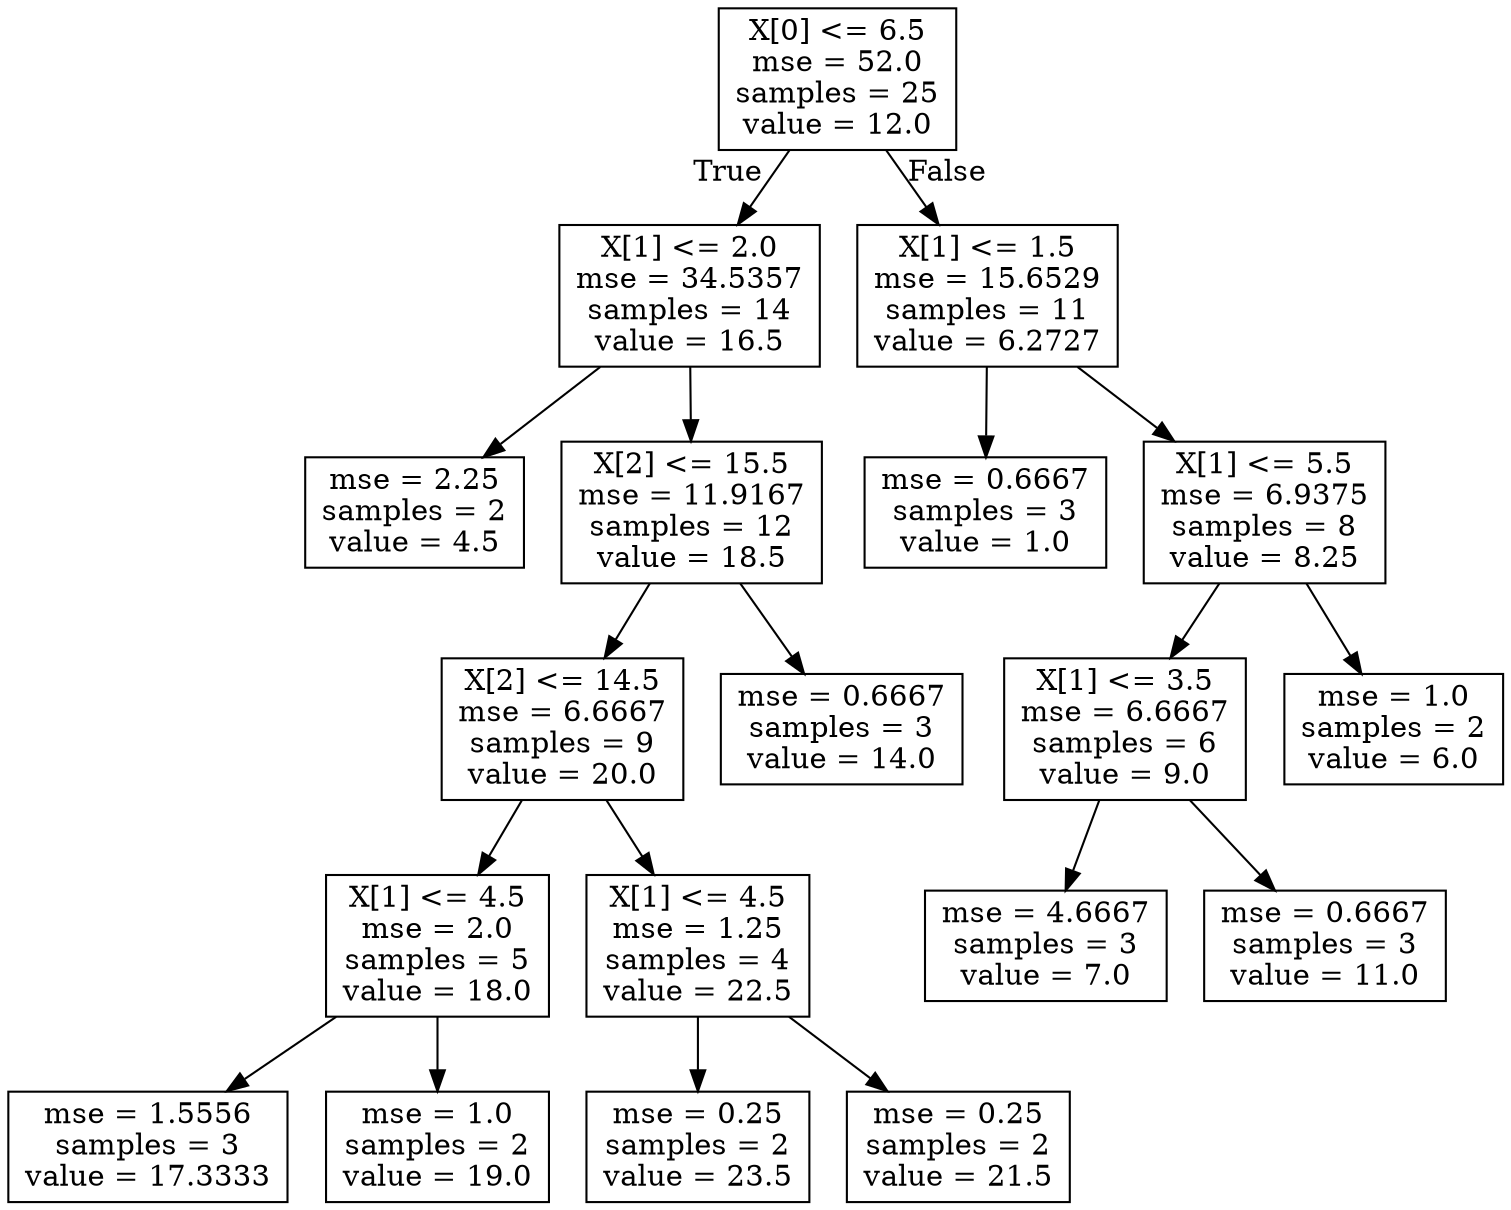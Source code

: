 digraph Tree {
node [shape=box] ;
0 [label="X[0] <= 6.5\nmse = 52.0\nsamples = 25\nvalue = 12.0"] ;
1 [label="X[1] <= 2.0\nmse = 34.5357\nsamples = 14\nvalue = 16.5"] ;
0 -> 1 [labeldistance=2.5, labelangle=45, headlabel="True"] ;
2 [label="mse = 2.25\nsamples = 2\nvalue = 4.5"] ;
1 -> 2 ;
3 [label="X[2] <= 15.5\nmse = 11.9167\nsamples = 12\nvalue = 18.5"] ;
1 -> 3 ;
4 [label="X[2] <= 14.5\nmse = 6.6667\nsamples = 9\nvalue = 20.0"] ;
3 -> 4 ;
5 [label="X[1] <= 4.5\nmse = 2.0\nsamples = 5\nvalue = 18.0"] ;
4 -> 5 ;
6 [label="mse = 1.5556\nsamples = 3\nvalue = 17.3333"] ;
5 -> 6 ;
7 [label="mse = 1.0\nsamples = 2\nvalue = 19.0"] ;
5 -> 7 ;
8 [label="X[1] <= 4.5\nmse = 1.25\nsamples = 4\nvalue = 22.5"] ;
4 -> 8 ;
9 [label="mse = 0.25\nsamples = 2\nvalue = 23.5"] ;
8 -> 9 ;
10 [label="mse = 0.25\nsamples = 2\nvalue = 21.5"] ;
8 -> 10 ;
11 [label="mse = 0.6667\nsamples = 3\nvalue = 14.0"] ;
3 -> 11 ;
12 [label="X[1] <= 1.5\nmse = 15.6529\nsamples = 11\nvalue = 6.2727"] ;
0 -> 12 [labeldistance=2.5, labelangle=-45, headlabel="False"] ;
13 [label="mse = 0.6667\nsamples = 3\nvalue = 1.0"] ;
12 -> 13 ;
14 [label="X[1] <= 5.5\nmse = 6.9375\nsamples = 8\nvalue = 8.25"] ;
12 -> 14 ;
15 [label="X[1] <= 3.5\nmse = 6.6667\nsamples = 6\nvalue = 9.0"] ;
14 -> 15 ;
16 [label="mse = 4.6667\nsamples = 3\nvalue = 7.0"] ;
15 -> 16 ;
17 [label="mse = 0.6667\nsamples = 3\nvalue = 11.0"] ;
15 -> 17 ;
18 [label="mse = 1.0\nsamples = 2\nvalue = 6.0"] ;
14 -> 18 ;
}